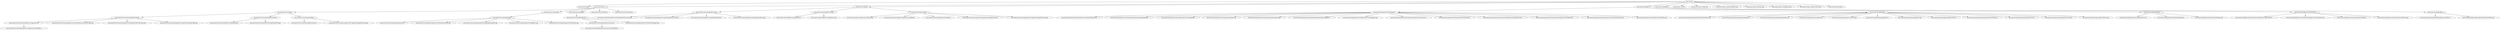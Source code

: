 strict digraph "" {
	"pica-master"	[directory=True,
		display_name="pica-master",
		file=False];
	"pica-master/cmake"	[directory=True,
		display_name="pica-master/cmake",
		file=False];
	"pica-master" -> "pica-master/cmake";
	"pica-master/tests"	[directory=True,
		display_name="pica-master/tests",
		file=False];
	"pica-master" -> "pica-master/tests";
	"pica-master/common"	[directory=True,
		display_name="pica-master/common",
		file=False];
	"pica-master" -> "pica-master/common";
	"pica-master/monoplex"	[directory=True,
		display_name="pica-master/monoplex",
		file=False];
	"pica-master" -> "pica-master/monoplex";
	"pica-master/multiplex"	[directory=True,
		display_name="pica-master/multiplex",
		file=False];
	"pica-master" -> "pica-master/multiplex";
	"pica-master/.vscode"	[directory=True,
		display_name="pica-master/.vscode",
		file=False];
	"pica-master" -> "pica-master/.vscode";
	"pica-master/main_matlab.cpp"	[directory=False,
		display_name="main_matlab.cpp",
		file=True,
		"metric_fan-in-dependency-graph"=0,
		"metric_fan-out-dependency-graph"=9,
		"metric_file_result_dependency_graph_louvain-modularity-in-file"=3,
		"metric_number-of-methods-in-file"=0,
		"metric_sloc-in-file"=324,
		metric_tag_argv=0.30884074926669564,
		metric_tag_filesystem=0.20748326553754046,
		metric_tag_focal=0.20708054186799643,
		metric_tag_runnerfunction=0.27865607427710587,
		metric_tag_std=0.4724338770888255,
		metric_tag_wstring=0.2042738422819414,
		result_name="pica-master/main_matlab.cpp"];
	"pica-master" -> "pica-master/main_matlab.cpp";
	"pica-master/main_analyzeMultiplex.cpp"	[directory=False,
		display_name="main_analyzeMultiplex.cpp",
		file=True,
		"metric_fan-in-dependency-graph"=0,
		"metric_fan-out-dependency-graph"=5,
		"metric_file_result_dependency_graph_louvain-modularity-in-file"=3,
		"metric_number-of-methods-in-file"=0,
		"metric_sloc-in-file"=40,
		metric_tag_argc=0.2102047778547569,
		metric_tag_argv=0.7006825928491898,
		metric_tag_filesystem=0.23898486009076336,
		metric_tag_paramstr=0.2352881592232295,
		metric_tag_path=0.22117468966983897,
		metric_tag_std=0.3114387262391469,
		result_name="pica-master/main_analyzeMultiplex.cpp"];
	"pica-master" -> "pica-master/main_analyzeMultiplex.cpp";
	"pica-master/main_massTest.cpp"	[directory=False,
		display_name="main_massTest.cpp",
		file=True,
		"metric_fan-in-dependency-graph"=0,
		"metric_fan-out-dependency-graph"=7,
		"metric_file_result_dependency_graph_louvain-modularity-in-file"=1,
		"metric_number-of-methods-in-file"=0,
		"metric_sloc-in-file"=219,
		metric_tag_croppingresults=0.25582671870196433,
		metric_tag_csvfile=0.2842519096688493,
		metric_tag_endl=0.23593885599181294,
		metric_tag_imagesource=0.22740152773507943,
		metric_tag_savesteps=0.25582671870196433,
		metric_tag_std=0.3750800732539794,
		result_name="pica-master/main_massTest.cpp"];
	"pica-master" -> "pica-master/main_massTest.cpp";
	"pica-master/main_compileData.cpp"	[directory=False,
		display_name="main_compileData.cpp",
		file=True,
		"metric_fan-in-dependency-graph"=0,
		"metric_fan-out-dependency-graph"=10,
		"metric_file_result_dependency_graph_louvain-modularity-in-file"=3,
		"metric_number-of-methods-in-file"=0,
		"metric_sloc-in-file"=451,
		metric_tag_algodata=0.20429243695820135,
		metric_tag_datarsquares=0.20429243695820135,
		metric_tag_double=0.34625011795267857,
		metric_tag_filenames=0.2298289915779765,
		metric_tag_numline=0.28945977641520626,
		metric_tag_std=0.3400268379533133,
		metric_tag_workbook=0.2486449642227942,
		result_name="pica-master/main_compileData.cpp"];
	"pica-master" -> "pica-master/main_compileData.cpp";
	"pica-master/main_analyzeUseTest.cpp"	[directory=False,
		display_name="main_analyzeUseTest.cpp",
		file=True,
		"metric_fan-in-dependency-graph"=0,
		"metric_fan-out-dependency-graph"=2,
		"metric_file_result_dependency_graph_louvain-modularity-in-file"=12,
		"metric_number-of-methods-in-file"=0,
		"metric_sloc-in-file"=36,
		metric_tag_argc=0.23095312052605177,
		metric_tag_argv=0.6928593615781553,
		metric_tag_paramstr=0.2585123666074922,
		metric_tag_std=0.31773801832378495,
		result_name="pica-master/main_analyzeUseTest.cpp"];
	"pica-master" -> "pica-master/main_analyzeUseTest.cpp";
	"pica-master/GitVersion.h"	[directory=False,
		display_name="GitVersion.h",
		file=True,
		"metric_fan-in-dependency-graph"=0,
		"metric_fan-out-dependency-graph"=1,
		"metric_file_result_dependency_graph_louvain-modularity-in-file"=3,
		"metric_number-of-methods-in-file"=0,
		"metric_sloc-in-file"=10,
		metric_tag_branch=0.41103130520219217,
		metric_tag_class=0.2155236815362922,
		metric_tag_gitversion=0.41103130520219217,
		metric_tag_public=0.2155236815362922,
		metric_tag_revision=0.41103130520219217,
		metric_tag_std=0.32515872223750963,
		metric_tag_tag=0.41103130520219217,
		result_name="pica-master/GitVersion.h"];
	"pica-master" -> "pica-master/GitVersion.h";
	"pica-master/tests/common"	[directory=True,
		display_name="pica-master/tests/common",
		file=False];
	"pica-master/tests" -> "pica-master/tests/common";
	"pica-master/tests/monoplex"	[directory=True,
		display_name="pica-master/tests/monoplex",
		file=False];
	"pica-master/tests" -> "pica-master/tests/monoplex";
	"pica-master/tests/multiplex"	[directory=True,
		display_name="pica-master/tests/multiplex",
		file=False];
	"pica-master/tests" -> "pica-master/tests/multiplex";
	"pica-master/tests/TestTools.h"	[directory=False,
		display_name="TestTools.h",
		file=True,
		"metric_fan-in-dependency-graph"=0,
		"metric_fan-out-dependency-graph"=1,
		"metric_file_result_dependency_graph_louvain-modularity-in-file"=3,
		"metric_number-of-methods-in-file"=0,
		"metric_sloc-in-file"=5,
		metric_tag_copyright=0.28230345562475173,
		metric_tag_getresourcepath=0.40802464238565894,
		metric_tag_mario=0.28803568923401146,
		metric_tag_relativepath=0.597919037229105,
		metric_tag_rights=0.28230345562475173,
		metric_tag_std=0.31533460296292265,
		metric_tag_valdivia=0.28803568923401146,
		result_name="pica-master/tests/TestTools.h"];
	"pica-master/tests" -> "pica-master/tests/TestTools.h";
	"pica-master/tests/TestTools.cpp"	[directory=False,
		display_name="TestTools.cpp",
		file=True,
		"metric_fan-in-dependency-graph"=0,
		"metric_fan-out-dependency-graph"=3,
		"metric_file_result_dependency_graph_louvain-modularity-in-file"=14,
		"metric_number-of-methods-in-file"=0,
		"metric_sloc-in-file"=11,
		metric_tag_cpp=0.20492330025464994,
		metric_tag_currentbasepath=0.4098466005092999,
		metric_tag_fs=0.6147699007639498,
		metric_tag_namespace=0.20492330025464994,
		metric_tag_provide=0.20492330025464994,
		metric_tag_tells=0.20492330025464994,
		result_name="pica-master/tests/TestTools.cpp"];
	"pica-master/tests" -> "pica-master/tests/TestTools.cpp";
	"pica-master/common/imageProcessing"	[directory=True,
		display_name="pica-master/common/imageProcessing",
		file=False];
	"pica-master/common" -> "pica-master/common/imageProcessing";
	"pica-master/common/fileProcessing"	[directory=True,
		display_name="pica-master/common/fileProcessing",
		file=False];
	"pica-master/common" -> "pica-master/common/fileProcessing";
	"pica-master/common/cropper"	[directory=True,
		display_name="pica-master/common/cropper",
		file=False];
	"pica-master/common" -> "pica-master/common/cropper";
	"pica-master/monoplex/useTestAnalyzer"	[directory=True,
		display_name="pica-master/monoplex/useTestAnalyzer",
		file=False];
	"pica-master/monoplex" -> "pica-master/monoplex/useTestAnalyzer";
	"pica-master/monoplex/algos"	[directory=True,
		display_name="pica-master/monoplex/algos",
		file=False];
	"pica-master/monoplex" -> "pica-master/monoplex/algos";
	"pica-master/multiplex/pattern"	[directory=True,
		display_name="pica-master/multiplex/pattern",
		file=False];
	"pica-master/multiplex" -> "pica-master/multiplex/pattern";
	"pica-master/multiplex/useTestAnalyzer"	[directory=True,
		display_name="pica-master/multiplex/useTestAnalyzer",
		file=False];
	"pica-master/multiplex" -> "pica-master/multiplex/useTestAnalyzer";
	"pica-master/multiplex/algos"	[directory=True,
		display_name="pica-master/multiplex/algos",
		file=False];
	"pica-master/multiplex" -> "pica-master/multiplex/algos";
	"pica-master/tests/common/imageProcessing"	[directory=True,
		display_name="pica-master/tests/common/imageProcessing",
		file=False];
	"pica-master/tests/common" -> "pica-master/tests/common/imageProcessing";
	"pica-master/tests/common/fileProcessing"	[directory=True,
		display_name="pica-master/tests/common/fileProcessing",
		file=False];
	"pica-master/tests/common" -> "pica-master/tests/common/fileProcessing";
	"pica-master/tests/common/cropper"	[directory=True,
		display_name="pica-master/tests/common/cropper",
		file=False];
	"pica-master/tests/common" -> "pica-master/tests/common/cropper";
	"pica-master/tests/monoplex/algos"	[directory=True,
		display_name="pica-master/tests/monoplex/algos",
		file=False];
	"pica-master/tests/monoplex" -> "pica-master/tests/monoplex/algos";
	"pica-master/tests/multiplex/pattern"	[directory=True,
		display_name="pica-master/tests/multiplex/pattern",
		file=False];
	"pica-master/tests/multiplex" -> "pica-master/tests/multiplex/pattern";
	"pica-master/tests/common/imageProcessing/resources"	[directory=True,
		display_name="pica-master/tests/common/imageProcessing/resources",
		file=False];
	"pica-master/tests/common/imageProcessing" -> "pica-master/tests/common/imageProcessing/resources";
	"pica-master/tests/common/imageProcessing/TestRemoveLinesOnProfile.cpp"	[directory=False,
		display_name="TestRemoveLinesOnProfile.cpp",
		file=True,
		"metric_fan-in-dependency-graph"=0,
		"metric_fan-out-dependency-graph"=4,
		"metric_file_result_dependency_graph_louvain-modularity-in-file"=2,
		"metric_number-of-methods-in-file"=0,
		"metric_sloc-in-file"=42,
		metric_tag_linesareas=0.23660564048387708,
		metric_tag_masklength=0.30957633781062327,
		metric_tag_profilewithoutlines=0.48999271818592954,
		metric_tag_require=0.38208350945161285,
		metric_tag_shift=0.5345375107482868,
		result_name="pica-master/tests/common/imageProcessing/TestRemoveLinesOnProfile.cpp"];
	"pica-master/tests/common/imageProcessing" -> "pica-master/tests/common/imageProcessing/TestRemoveLinesOnProfile.cpp";
	"pica-master/tests/common/imageProcessing/TestFindControlLine.cpp"	[directory=False,
		display_name="TestFindControlLine.cpp",
		file=True,
		"metric_fan-in-dependency-graph"=0,
		"metric_fan-out-dependency-graph"=4,
		"metric_file_result_dependency_graph_louvain-modularity-in-file"=2,
		"metric_number-of-methods-in-file"=0,
		"metric_sloc-in-file"=75,
		metric_tag_cl=0.32337138751542926,
		metric_tag_findcontrolline=0.25639777678515047,
		metric_tag_found=0.35542087516872856,
		metric_tag_have=0.2829938082996374,
		metric_tag_profile=0.3356761760387263,
		metric_tag_result=0.3180090088787933,
		metric_tag_right=0.23694725011248569,
		result_name="pica-master/tests/common/imageProcessing/TestFindControlLine.cpp"];
	"pica-master/tests/common/imageProcessing" -> "pica-master/tests/common/imageProcessing/TestFindControlLine.cpp";
	"pica-master/tests/common/imageProcessing/TestComputeProfile.cpp"	[directory=False,
		display_name="TestComputeProfile.cpp",
		file=True,
		"metric_fan-in-dependency-graph"=0,
		"metric_fan-out-dependency-graph"=4,
		"metric_file_result_dependency_graph_louvain-modularity-in-file"=2,
		"metric_number-of-methods-in-file"=0,
		"metric_sloc-in-file"=17,
		metric_tag_above=0.23865069847906842,
		metric_tag_analyzed=0.23865069847906842,
		metric_tag_auto=0.2795444765100786,
		metric_tag_img=0.47730139695813684,
		metric_tag_picture=0.23865069847906842,
		metric_tag_profile=0.21353014804077466,
		metric_tag_result=0.21353014804077466,
		result_name="pica-master/tests/common/imageProcessing/TestComputeProfile.cpp"];
	"pica-master/tests/common/imageProcessing" -> "pica-master/tests/common/imageProcessing/TestComputeProfile.cpp";
	"pica-master/tests/common/fileProcessing/resources"	[directory=True,
		display_name="pica-master/tests/common/fileProcessing/resources",
		file=False];
	"pica-master/tests/common/fileProcessing" -> "pica-master/tests/common/fileProcessing/resources";
	"pica-master/tests/common/fileProcessing/TestParser.cpp"	[directory=False,
		display_name="TestParser.cpp",
		file=True,
		"metric_fan-in-dependency-graph"=0,
		"metric_fan-out-dependency-graph"=4,
		"metric_file_result_dependency_graph_louvain-modularity-in-file"=2,
		"metric_number-of-methods-in-file"=0,
		"metric_sloc-in-file"=86,
		metric_tag_comparevectors=0.3027237431514833,
		metric_tag_expectedresult=0.2648832752575479,
		metric_tag_filepathstr=0.2270428073636125,
		metric_tag_parser=0.28791481668027713,
		metric_tag_require=0.2349411918445896,
		metric_tag_std=0.2995907148590227,
		metric_tag_stringtoparse=0.37840467893935414,
		result_name="pica-master/tests/common/fileProcessing/TestParser.cpp"];
	"pica-master/tests/common/fileProcessing" -> "pica-master/tests/common/fileProcessing/TestParser.cpp";
	"pica-master/tests/common/cropper/resources"	[directory=True,
		display_name="pica-master/tests/common/cropper/resources",
		file=False];
	"pica-master/tests/common/cropper" -> "pica-master/tests/common/cropper/resources";
	"pica-master/tests/common/cropper/TestCropperRectangleDetection.cpp"	[directory=False,
		display_name="TestCropperRectangleDetection.cpp",
		file=True,
		"metric_fan-in-dependency-graph"=0,
		"metric_fan-out-dependency-graph"=3,
		"metric_file_result_dependency_graph_louvain-modularity-in-file"=2,
		"metric_number-of-methods-in-file"=0,
		"metric_sloc-in-file"=153,
		metric_tag_cropparams=0.7519523606132651,
		metric_tag_cropperrectangledetectionunittest=0.33723510122107253,
		metric_tag_isvalid=0.2852495198778048,
		metric_tag_serum=0.2196931914935629,
		result_name="pica-master/tests/common/cropper/TestCropperRectangleDetection.cpp"];
	"pica-master/tests/common/cropper" -> "pica-master/tests/common/cropper/TestCropperRectangleDetection.cpp";
	"pica-master/tests/common/imageProcessing/resources/Profiles.h"	[directory=False,
		display_name="Profiles.h",
		file=True,
		"metric_fan-in-dependency-graph"=0,
		"metric_fan-out-dependency-graph"=1,
		"metric_file_result_dependency_graph_louvain-modularity-in-file"=9,
		"metric_number-of-methods-in-file"=0,
		"metric_sloc-in-file"=548,
		metric_tag_timageprofile=0.9805673086257151,
		result_name="pica-master/tests/common/imageProcessing/resources/Profiles.h"];
	"pica-master/tests/common/imageProcessing/resources" -> "pica-master/tests/common/imageProcessing/resources/Profiles.h";
	"pica-master/tests/monoplex/algos/resources"	[directory=True,
		display_name="pica-master/tests/monoplex/algos/resources",
		file=False];
	"pica-master/tests/monoplex/algos" -> "pica-master/tests/monoplex/algos/resources";
	"pica-master/tests/monoplex/algos/TestTestMinusProxNoise.cpp"	[directory=False,
		display_name="TestTestMinusProxNoise.cpp",
		file=True,
		"metric_fan-in-dependency-graph"=0,
		"metric_fan-out-dependency-graph"=4,
		"metric_file_result_dependency_graph_louvain-modularity-in-file"=2,
		"metric_number-of-methods-in-file"=0,
		"metric_sloc-in-file"=120,
		metric_tag_cv=0.20575743414510966,
		metric_tag_processorconfig=0.5186092174582563,
		metric_tag_profiledataraw=0.20211612094443077,
		metric_tag_proxnoisedefaultsizes=0.22738063606248463,
		metric_tag_require=0.31520973247562156,
		metric_tag_resultconvol=0.30317418141664615,
		metric_tag_resultraw=0.30317418141664615,
		result_name="pica-master/tests/monoplex/algos/TestTestMinusProxNoise.cpp"];
	"pica-master/tests/monoplex/algos" -> "pica-master/tests/monoplex/algos/TestTestMinusProxNoise.cpp";
	"pica-master/tests/monoplex/algos/TestAlgoExponantialFit.cpp"	[directory=False,
		display_name="TestAlgoExponantialFit.cpp",
		file=True,
		"metric_fan-in-dependency-graph"=0,
		"metric_fan-out-dependency-graph"=4,
		"metric_file_result_dependency_graph_louvain-modularity-in-file"=2,
		"metric_number-of-methods-in-file"=0,
		"metric_sloc-in-file"=133,
		metric_tag_processorconfig=0.5104747399206938,
		metric_tag_proxnoisedefaultsizes=0.20215469848529122,
		metric_tag_require=0.3678148786560715,
		metric_tag_resultconvol=0.2695395979803883,
		metric_tag_resultraw=0.2695395979803883,
		result_name="pica-master/tests/monoplex/algos/TestAlgoExponantialFit.cpp"];
	"pica-master/tests/monoplex/algos" -> "pica-master/tests/monoplex/algos/TestAlgoExponantialFit.cpp";
	"pica-master/tests/monoplex/algos/TestAlgoPoly2.cpp"	[directory=False,
		display_name="TestAlgoPoly2.cpp",
		file=True,
		"metric_fan-in-dependency-graph"=0,
		"metric_fan-out-dependency-graph"=4,
		"metric_file_result_dependency_graph_louvain-modularity-in-file"=2,
		"metric_number-of-methods-in-file"=0,
		"metric_sloc-in-file"=131,
		metric_tag_processorconfig=0.5201743037675521,
		metric_tag_proxnoisedefaultsizes=0.20599585310384316,
		metric_tag_require=0.37480375316904596,
		metric_tag_resultconvol=0.2746611374717909,
		metric_tag_resultraw=0.2746611374717909,
		result_name="pica-master/tests/monoplex/algos/TestAlgoPoly2.cpp"];
	"pica-master/tests/monoplex/algos" -> "pica-master/tests/monoplex/algos/TestAlgoPoly2.cpp";
	"pica-master/tests/monoplex/algos/TestProxNoise.cpp"	[directory=False,
		display_name="TestProxNoise.cpp",
		file=True,
		"metric_fan-in-dependency-graph"=0,
		"metric_fan-out-dependency-graph"=5,
		"metric_file_result_dependency_graph_louvain-modularity-in-file"=2,
		"metric_number-of-methods-in-file"=0,
		"metric_sloc-in-file"=118,
		metric_tag_processorconfig=0.47702371826886514,
		metric_tag_proxnoisedefaultsizes=0.20914776063654641,
		metric_tag_require=0.398659445576124,
		metric_tag_resultconvol=0.27886368084872853,
		metric_tag_resultraw=0.27886368084872853,
		result_name="pica-master/tests/monoplex/algos/TestProxNoise.cpp"];
	"pica-master/tests/monoplex/algos" -> "pica-master/tests/monoplex/algos/TestProxNoise.cpp";
	"pica-master/tests/multiplex/pattern/resources"	[directory=True,
		display_name="pica-master/tests/multiplex/pattern/resources",
		file=False];
	"pica-master/tests/multiplex/pattern" -> "pica-master/tests/multiplex/pattern/resources";
	"pica-master/tests/multiplex/pattern/TestPatternManager.cpp"	[directory=False,
		display_name="TestPatternManager.cpp",
		file=True,
		"metric_fan-in-dependency-graph"=0,
		"metric_fan-out-dependency-graph"=4,
		"metric_file_result_dependency_graph_louvain-modularity-in-file"=2,
		"metric_number-of-methods-in-file"=0,
		"metric_sloc-in-file"=102,
		metric_tag_checkalllandmarks=0.21197153356266268,
		metric_tag_checkingresult=0.42394306712532537,
		metric_tag_gridslocationsfilepath=0.23459154564634202,
		metric_tag_landmarks=0.3585912495916264,
		metric_tag_patternmanager=0.256290309584353,
		metric_tag_referencenumberofpixels=0.21776067675350183,
		metric_tag_require=0.23689326667277782,
		result_name="pica-master/tests/multiplex/pattern/TestPatternManager.cpp"];
	"pica-master/tests/multiplex/pattern" -> "pica-master/tests/multiplex/pattern/TestPatternManager.cpp";
	"pica-master/tests/multiplex/pattern/resources/DataToTest.h"	[directory=False,
		display_name="DataToTest.h",
		file=True,
		"metric_fan-in-dependency-graph"=0,
		"metric_fan-out-dependency-graph"=1,
		"metric_file_result_dependency_graph_louvain-modularity-in-file"=5,
		"metric_number-of-methods-in-file"=0,
		"metric_sloc-in-file"=40,
		metric_tag_cv=0.4821012441609376,
		metric_tag_point=0.7385541369599414,
		result_name="pica-master/tests/multiplex/pattern/resources/DataToTest.h"];
	"pica-master/tests/multiplex/pattern/resources" -> "pica-master/tests/multiplex/pattern/resources/DataToTest.h";
	"pica-master/common/imageProcessing/ImagePreProcessing.cpp"	[directory=False,
		display_name="ImagePreProcessing.cpp",
		file=True,
		"metric_fan-in-dependency-graph"=0,
		"metric_fan-out-dependency-graph"=2,
		"metric_file_result_dependency_graph_louvain-modularity-in-file"=8,
		"metric_number-of-methods-in-file"=0,
		"metric_sloc-in-file"=90,
		metric_tag_cv=0.5357019018362702,
		metric_tag_cx=0.41306140978603284,
		metric_tag_cy=0.41306140978603284,
		metric_tag_mat=0.28275020485623614,
		result_name="pica-master/common/imageProcessing/ImagePreProcessing.cpp"];
	"pica-master/common/imageProcessing" -> "pica-master/common/imageProcessing/ImagePreProcessing.cpp";
	"pica-master/common/imageProcessing/ImagePreProcessing.h"	[directory=False,
		display_name="ImagePreProcessing.h",
		file=True,
		"metric_fan-in-dependency-graph"=0,
		"metric_fan-out-dependency-graph"=2,
		"metric_file_result_dependency_graph_louvain-modularity-in-file"=8,
		"metric_number-of-methods-in-file"=0,
		"metric_sloc-in-file"=14,
		metric_tag_cv=0.5564970301300801,
		metric_tag_image=0.3083960412084166,
		metric_tag_mat=0.2746530095821895,
		metric_tag_widthgaussiantoconvol=0.33183972119169713,
		result_name="pica-master/common/imageProcessing/ImagePreProcessing.h"];
	"pica-master/common/imageProcessing" -> "pica-master/common/imageProcessing/ImagePreProcessing.h";
	"pica-master/common/imageProcessing/ImageAnalyzer.h"	[directory=False,
		display_name="ImageAnalyzer.h",
		file=True,
		"metric_fan-in-dependency-graph"=0,
		"metric_fan-out-dependency-graph"=3,
		"metric_file_result_dependency_graph_louvain-modularity-in-file"=3,
		"metric_number-of-methods-in-file"=0,
		"metric_sloc-in-file"=75,
		metric_tag_cv=0.3310143516755873,
		metric_tag_double=0.622928773306277,
		metric_tag_std=0.26943179632156283,
		result_name="pica-master/common/imageProcessing/ImageAnalyzer.h"];
	"pica-master/common/imageProcessing" -> "pica-master/common/imageProcessing/ImageAnalyzer.h";
	"pica-master/common/imageProcessing/ImageAnalyzer.cpp"	[directory=False,
		display_name="ImageAnalyzer.cpp",
		file=True,
		"metric_fan-in-dependency-graph"=0,
		"metric_fan-out-dependency-graph"=4,
		"metric_file_result_dependency_graph_louvain-modularity-in-file"=8,
		"metric_number-of-methods-in-file"=0,
		"metric_sloc-in-file"=431,
		metric_tag_cv=0.4114352509352106,
		metric_tag_double=0.34174725743525597,
		metric_tag_nb=0.207269358727143,
		metric_tag_std=0.20576377052980865,
		result_name="pica-master/common/imageProcessing/ImageAnalyzer.cpp"];
	"pica-master/common/imageProcessing" -> "pica-master/common/imageProcessing/ImageAnalyzer.cpp";
	"pica-master/common/fileProcessing/Parser.h"	[directory=False,
		display_name="Parser.h",
		file=True,
		"metric_fan-in-dependency-graph"=0,
		"metric_fan-out-dependency-graph"=2,
		"metric_file_result_dependency_graph_louvain-modularity-in-file"=3,
		"metric_number-of-methods-in-file"=0,
		"metric_sloc-in-file"=19,
		metric_tag_column=0.20453468103405778,
		metric_tag_filesystem=0.2414241881250567,
		metric_tag_informations=0.20453468103405778,
		metric_tag_spotstestinformations=0.22480620779107416,
		metric_tag_std=0.6472133357878954,
		metric_tag_vector=0.21009945553753415,
		result_name="pica-master/common/fileProcessing/Parser.h"];
	"pica-master/common/fileProcessing" -> "pica-master/common/fileProcessing/Parser.h";
	"pica-master/common/fileProcessing/Parser.cpp"	[directory=False,
		display_name="Parser.cpp",
		file=True,
		"metric_fan-in-dependency-graph"=0,
		"metric_fan-out-dependency-graph"=5,
		"metric_file_result_dependency_graph_louvain-modularity-in-file"=10,
		"metric_number-of-methods-in-file"=0,
		"metric_sloc-in-file"=123,
		metric_tag_parser=0.2721271859641195,
		metric_tag_std=0.6135194942394363,
		result_name="pica-master/common/fileProcessing/Parser.cpp"];
	"pica-master/common/fileProcessing" -> "pica-master/common/fileProcessing/Parser.cpp";
	"pica-master/common/cropper/CassetteType.cpp"	[directory=False,
		display_name="CassetteType.cpp",
		file=True,
		"metric_fan-in-dependency-graph"=0,
		"metric_fan-out-dependency-graph"=1,
		"metric_file_result_dependency_graph_louvain-modularity-in-file"=13,
		"metric_number-of-methods-in-file"=0,
		"metric_sloc-in-file"=47,
		metric_tag_beg=0.36246765622883714,
		metric_tag_cassettemodel=0.28860460819288275,
		metric_tag_cassettetype=0.23088368655430622,
		metric_tag_datafromname=0.21748059373730227,
		metric_tag_stripmatrix=0.6131848347703867,
		result_name="pica-master/common/cropper/CassetteType.cpp"];
	"pica-master/common/cropper" -> "pica-master/common/cropper/CassetteType.cpp";
	"pica-master/common/cropper/CropperStructsAndData.h"	[directory=False,
		display_name="CropperStructsAndData.h",
		file=True,
		"metric_fan-in-dependency-graph"=0,
		"metric_fan-out-dependency-graph"=1,
		"metric_file_result_dependency_graph_louvain-modularity-in-file"=13,
		"metric_number-of-methods-in-file"=0,
		"metric_sloc-in-file"=33,
		metric_tag_croproimm=0.3083646747376233,
		metric_tag_devicefocal=0.2902728870210978,
		metric_tag_devicetype=0.33168904577140224,
		metric_tag_enum=0.42027741516172107,
		metric_tag_imagedepth=0.36456290037821387,
		metric_tag_lightningcondition=0.33168904577140224,
		metric_tag_stripmatrix=0.2055764498250822,
		result_name="pica-master/common/cropper/CropperStructsAndData.h"];
	"pica-master/common/cropper" -> "pica-master/common/cropper/CropperStructsAndData.h";
	"pica-master/common/cropper/CassetteType.h"	[directory=False,
		display_name="CassetteType.h",
		file=True,
		"metric_fan-in-dependency-graph"=0,
		"metric_fan-out-dependency-graph"=3,
		"metric_file_result_dependency_graph_louvain-modularity-in-file"=7,
		"metric_number-of-methods-in-file"=0,
		"metric_sloc-in-file"=25,
		metric_tag_cassettedata=0.22786277569994656,
		metric_tag_cassettedatatocrop=0.2420647392686696,
		metric_tag_cassettemodel=0.3417941635499198,
		metric_tag_colorchannellab=0.22786277569994656,
		metric_tag_name=0.24349902551207583,
		metric_tag_stripmatrix=0.4841294785373392,
		result_name="pica-master/common/cropper/CassetteType.h"];
	"pica-master/common/cropper" -> "pica-master/common/cropper/CassetteType.h";
	"pica-master/common/cropper/StripCropperRectangleDetection.h"	[directory=False,
		display_name="StripCropperRectangleDetection.h",
		file=True,
		"metric_fan-in-dependency-graph"=0,
		"metric_fan-out-dependency-graph"=3,
		"metric_file_result_dependency_graph_louvain-modularity-in-file"=11,
		"metric_number-of-methods-in-file"=0,
		"metric_sloc-in-file"=77,
		metric_tag_cv=0.6548325797168472,
		metric_tag_intermediatesteps=0.2572975726107917,
		metric_tag_mat=0.30163974609714816,
		metric_tag_std=0.21707890904194885,
		result_name="pica-master/common/cropper/StripCropperRectangleDetection.h"];
	"pica-master/common/cropper" -> "pica-master/common/cropper/StripCropperRectangleDetection.h";
	"pica-master/common/cropper/StripCropperRectangleDetection.cpp"	[directory=False,
		display_name="StripCropperRectangleDetection.cpp",
		file=True,
		"metric_fan-in-dependency-graph"=0,
		"metric_fan-out-dependency-graph"=3,
		"metric_file_result_dependency_graph_louvain-modularity-in-file"=1,
		"metric_number-of-methods-in-file"=3,
		"metric_sloc-in-file"=417,
		metric_tag_cv=0.5067861264849911,
		metric_tag_framecenter=0.22489264835079428,
		metric_tag_middle=0.2471818626564126,
		result_name="pica-master/common/cropper/StripCropperRectangleDetection.cpp"];
	"pica-master/common/cropper" -> "pica-master/common/cropper/StripCropperRectangleDetection.cpp";
	"pica-master/monoplex/useTestAnalyzer/ConcentrationPredictor.h"	[directory=False,
		display_name="ConcentrationPredictor.h",
		file=True,
		"metric_fan-in-dependency-graph"=0,
		"metric_fan-out-dependency-graph"=2,
		"metric_file_result_dependency_graph_louvain-modularity-in-file"=4,
		"metric_number-of-methods-in-file"=0,
		"metric_sloc-in-file"=23,
		metric_tag_allimagesresults=0.3045556870461564,
		metric_tag_coefficients=0.2374845613233933,
		metric_tag_meansforlinearregression=0.21569178423624863,
		metric_tag_results=0.3911828485678986,
		metric_tag_std=0.48942860847411845,
		metric_tag_vector=0.3404552535758944,
		result_name="pica-master/monoplex/useTestAnalyzer/ConcentrationPredictor.h"];
	"pica-master/monoplex/useTestAnalyzer" -> "pica-master/monoplex/useTestAnalyzer/ConcentrationPredictor.h";
	"pica-master/monoplex/useTestAnalyzer/RegulatoryDataManager.cpp"	[directory=False,
		display_name="RegulatoryDataManager.cpp",
		file=True,
		"metric_fan-in-dependency-graph"=0,
		"metric_fan-out-dependency-graph"=2,
		"metric_file_result_dependency_graph_louvain-modularity-in-file"=1,
		"metric_number-of-methods-in-file"=0,
		"metric_sloc-in-file"=82,
		metric_tag_determineonealgoregulatorydata=0.3545914955331711,
		metric_tag_firstalgonumline=0.38973522251957016,
		metric_tag_lob=0.21651956806642786,
		metric_tag_regulatorydatabyalgo=0.2563995967681152,
		metric_tag_spacebetweentldata=0.38973522251957016,
		metric_tag_workbook=0.2378496887193119,
		metric_tag_writeonealgoregulatorydata=0.2930281105921317,
		result_name="pica-master/monoplex/useTestAnalyzer/RegulatoryDataManager.cpp"];
	"pica-master/monoplex/useTestAnalyzer" -> "pica-master/monoplex/useTestAnalyzer/RegulatoryDataManager.cpp";
	"pica-master/monoplex/useTestAnalyzer/ROCCurveManager.h"	[directory=False,
		display_name="ROCCurveManager.h",
		file=True,
		"metric_fan-in-dependency-graph"=0,
		"metric_fan-out-dependency-graph"=3,
		"metric_file_result_dependency_graph_louvain-modularity-in-file"=7,
		"metric_number-of-methods-in-file"=0,
		"metric_sloc-in-file"=35,
		metric_tag_double=0.40476581759396074,
		metric_tag_map=0.2760641164745659,
		metric_tag_roccurveparams=0.4614245480092196,
		metric_tag_std=0.4883179527331479,
		metric_tag_vector=0.3623281724468942,
		result_name="pica-master/monoplex/useTestAnalyzer/ROCCurveManager.h"];
	"pica-master/monoplex/useTestAnalyzer" -> "pica-master/monoplex/useTestAnalyzer/ROCCurveManager.h";
	"pica-master/monoplex/useTestAnalyzer/ExcelWriter.h"	[directory=False,
		display_name="ExcelWriter.h",
		file=True,
		"metric_fan-in-dependency-graph"=0,
		"metric_fan-out-dependency-graph"=4,
		"metric_file_result_dependency_graph_louvain-modularity-in-file"=4,
		"metric_number-of-methods-in-file"=0,
		"metric_sloc-in-file"=63,
		metric_tag_openxlsx=0.5616390937991963,
		metric_tag_std=0.35507401810352174,
		metric_tag_workbook=0.5320791414939754,
		result_name="pica-master/monoplex/useTestAnalyzer/ExcelWriter.h"];
	"pica-master/monoplex/useTestAnalyzer" -> "pica-master/monoplex/useTestAnalyzer/ExcelWriter.h";
	"pica-master/monoplex/useTestAnalyzer/ProxNoiseGrids.cpp"	[directory=False,
		display_name="ProxNoiseGrids.cpp",
		file=True,
		"metric_fan-in-dependency-graph"=0,
		"metric_fan-out-dependency-graph"=2,
		"metric_file_result_dependency_graph_louvain-modularity-in-file"=5,
		"metric_number-of-methods-in-file"=0,
		"metric_sloc-in-file"=256,
		metric_tag_double=0.3258613558252096,
		metric_tag_proxnoiseparams=0.350076139278463,
		metric_tag_std=0.3769977143845583,
		result_name="pica-master/monoplex/useTestAnalyzer/ProxNoiseGrids.cpp"];
	"pica-master/monoplex/useTestAnalyzer" -> "pica-master/monoplex/useTestAnalyzer/ProxNoiseGrids.cpp";
	"pica-master/monoplex/useTestAnalyzer/RegulatoryDataManager.h"	[directory=False,
		display_name="RegulatoryDataManager.h",
		file=True,
		"metric_fan-in-dependency-graph"=0,
		"metric_fan-out-dependency-graph"=1,
		"metric_file_result_dependency_graph_louvain-modularity-in-file"=4,
		"metric_number-of-methods-in-file"=0,
		"metric_sloc-in-file"=14,
		metric_tag_double=0.27616049180162383,
		metric_tag_openxlsx=0.20339799600024888,
		metric_tag_regulatorydatabyalgo=0.34455302351775585,
		metric_tag_resultsbyalgo=0.440784685815591,
		metric_tag_std=0.2931859008497388,
		metric_tag_vector=0.2175416878439725,
		metric_tag_workbook=0.20339799600024888,
		result_name="pica-master/monoplex/useTestAnalyzer/RegulatoryDataManager.h"];
	"pica-master/monoplex/useTestAnalyzer" -> "pica-master/monoplex/useTestAnalyzer/RegulatoryDataManager.h";
	"pica-master/monoplex/useTestAnalyzer/ROCCurveManager.cpp"	[directory=False,
		display_name="ROCCurveManager.cpp",
		file=True,
		"metric_fan-in-dependency-graph"=0,
		"metric_fan-out-dependency-graph"=3,
		"metric_file_result_dependency_graph_louvain-modularity-in-file"=9,
		"metric_number-of-methods-in-file"=0,
		"metric_sloc-in-file"=94,
		metric_tag_determineonealgoroccurvevalues=0.3426003249347887,
		metric_tag_max=0.33471609018827797,
		metric_tag_min=0.30453362216425667,
		metric_tag_numfirstalgofirstcol=0.37655560146181266,
		metric_tag_roccurvevalues=0.30453362216425667,
		metric_tag_spacebetweencols=0.33471609018827797,
		metric_tag_writeroccurvevalues=0.28311882030035923,
		result_name="pica-master/monoplex/useTestAnalyzer/ROCCurveManager.cpp"];
	"pica-master/monoplex/useTestAnalyzer" -> "pica-master/monoplex/useTestAnalyzer/ROCCurveManager.cpp";
	"pica-master/monoplex/useTestAnalyzer/AnalyzeUseTestStructs.h"	[directory=False,
		display_name="AnalyzeUseTestStructs.h",
		file=True,
		"metric_fan-in-dependency-graph"=0,
		"metric_fan-out-dependency-graph"=4,
		"metric_file_result_dependency_graph_louvain-modularity-in-file"=6,
		"metric_number-of-methods-in-file"=0,
		"metric_sloc-in-file"=168,
		metric_tag_double=0.6672796188012312,
		metric_tag_std=0.49952529036385407,
		metric_tag_tuple=0.20004725174295862,
		metric_tag_vector=0.28159311636187656,
		result_name="pica-master/monoplex/useTestAnalyzer/AnalyzeUseTestStructs.h"];
	"pica-master/monoplex/useTestAnalyzer" -> "pica-master/monoplex/useTestAnalyzer/AnalyzeUseTestStructs.h";
	"pica-master/monoplex/useTestAnalyzer/ProxNoiseGrids.h"	[directory=False,
		display_name="ProxNoiseGrids.h",
		file=True,
		"metric_fan-in-dependency-graph"=0,
		"metric_fan-out-dependency-graph"=4,
		"metric_file_result_dependency_graph_louvain-modularity-in-file"=1,
		"metric_number-of-methods-in-file"=0,
		"metric_sloc-in-file"=41,
		metric_tag_double=0.32478925407041037,
		metric_tag_map=0.3127304015182169,
		metric_tag_proxnoiseparams=0.40658974155590305,
		metric_tag_std=0.5577851634798312,
		metric_tag_vector=0.33862279873821516,
		result_name="pica-master/monoplex/useTestAnalyzer/ProxNoiseGrids.h"];
	"pica-master/monoplex/useTestAnalyzer" -> "pica-master/monoplex/useTestAnalyzer/ProxNoiseGrids.h";
	"pica-master/monoplex/useTestAnalyzer/MonoplexUseTestAnalyzer.cpp"	[directory=False,
		display_name="MonoplexUseTestAnalyzer.cpp",
		file=True,
		"metric_fan-in-dependency-graph"=0,
		"metric_fan-out-dependency-graph"=5,
		"metric_file_result_dependency_graph_louvain-modularity-in-file"=5,
		"metric_number-of-methods-in-file"=0,
		"metric_sloc-in-file"=388,
		metric_tag_controlline=0.32046415966371,
		metric_tag_indexofprofile=0.2712893553511004,
		metric_tag_numtl=0.25065734312565185,
		metric_tag_std=0.36898140627633985,
		metric_tag_testlinedistance=0.3138704933983184,
		result_name="pica-master/monoplex/useTestAnalyzer/MonoplexUseTestAnalyzer.cpp"];
	"pica-master/monoplex/useTestAnalyzer" -> "pica-master/monoplex/useTestAnalyzer/MonoplexUseTestAnalyzer.cpp";
	"pica-master/monoplex/useTestAnalyzer/MonoplexUseTestAnalyzer.h"	[directory=False,
		display_name="MonoplexUseTestAnalyzer.h",
		file=True,
		"metric_fan-in-dependency-graph"=0,
		"metric_fan-out-dependency-graph"=8,
		"metric_file_result_dependency_graph_louvain-modularity-in-file"=1,
		"metric_number-of-methods-in-file"=0,
		"metric_sloc-in-file"=62,
		metric_tag_allprofiles=0.21924459284441333,
		metric_tag_filesystem=0.24926235683749365,
		metric_tag_processorconfig=0.33871112390203173,
		metric_tag_std=0.5104504227451854,
		metric_tag_vector=0.2324149539341366,
		result_name="pica-master/monoplex/useTestAnalyzer/MonoplexUseTestAnalyzer.h"];
	"pica-master/monoplex/useTestAnalyzer" -> "pica-master/monoplex/useTestAnalyzer/MonoplexUseTestAnalyzer.h";
	"pica-master/monoplex/useTestAnalyzer/ConcentrationPredictor.cpp"	[directory=False,
		display_name="ConcentrationPredictor.cpp",
		file=True,
		"metric_fan-in-dependency-graph"=0,
		"metric_fan-out-dependency-graph"=7,
		"metric_file_result_dependency_graph_louvain-modularity-in-file"=1,
		"metric_number-of-methods-in-file"=0,
		"metric_sloc-in-file"=171,
		metric_tag_calibrationcurvesdata=0.27834665870824477,
		metric_tag_concentrationpredictor=0.20701865912334563,
		metric_tag_initialevalues=0.21415360727782012,
		metric_tag_numtl=0.2646789495421125,
		metric_tag_std=0.4257094191181394,
		metric_tag_sum=0.25393550775091667,
		result_name="pica-master/monoplex/useTestAnalyzer/ConcentrationPredictor.cpp"];
	"pica-master/monoplex/useTestAnalyzer" -> "pica-master/monoplex/useTestAnalyzer/ConcentrationPredictor.cpp";
	"pica-master/monoplex/useTestAnalyzer/ExcelWriter.cpp"	[directory=False,
		display_name="ExcelWriter.cpp",
		file=True,
		"metric_fan-in-dependency-graph"=0,
		"metric_fan-out-dependency-graph"=4,
		"metric_file_result_dependency_graph_louvain-modularity-in-file"=4,
		"metric_number-of-methods-in-file"=0,
		"metric_sloc-in-file"=530,
		metric_tag_currentworksheet=0.2653891593334665,
		metric_tag_insertresult=0.3837975489931872,
		metric_tag_linenumber=0.22410640121492728,
		metric_tag_openxlsx=0.42076355289622847,
		metric_tag_std=0.28148061630959487,
		metric_tag_stod=0.24588699435709963,
		metric_tag_xlcellreference=0.530778318666933,
		result_name="pica-master/monoplex/useTestAnalyzer/ExcelWriter.cpp"];
	"pica-master/monoplex/useTestAnalyzer" -> "pica-master/monoplex/useTestAnalyzer/ExcelWriter.cpp";
	"pica-master/monoplex/algos/AlgoTestMinusProxNoise.cpp"	[directory=False,
		display_name="AlgoTestMinusProxNoise.cpp",
		file=True,
		"metric_fan-in-dependency-graph"=0,
		"metric_fan-out-dependency-graph"=7,
		"metric_file_result_dependency_graph_louvain-modularity-in-file"=0,
		"metric_number-of-methods-in-file"=0,
		"metric_sloc-in-file"=75,
		metric_tag_algotestminusproxnoise=0.26105000141686663,
		metric_tag_double=0.2780402506330203,
		metric_tag_leftlimittestline=0.2743656823248437,
		metric_tag_noiseaftertestline=0.219492545859875,
		metric_tag_rightlimitnoiseafter=0.219492545859875,
		metric_tag_rightlimittestline=0.2743656823248437,
		metric_tag_testlinelength=0.31903169225588235,
		result_name="pica-master/monoplex/algos/AlgoTestMinusProxNoise.cpp"];
	"pica-master/monoplex/algos" -> "pica-master/monoplex/algos/AlgoTestMinusProxNoise.cpp";
	"pica-master/monoplex/algos/AlgoExponantialFit.h"	[directory=False,
		display_name="AlgoExponantialFit.h",
		file=True,
		"metric_fan-in-dependency-graph"=0,
		"metric_fan-out-dependency-graph"=1,
		"metric_file_result_dependency_graph_louvain-modularity-in-file"=0,
		"metric_number-of-methods-in-file"=0,
		"metric_sloc-in-file"=13,
		metric_tag_algoexponantialfit=0.22860818059369925,
		metric_tag_double=0.24611381045142539,
		metric_tag_profile=0.2706783979958951,
		metric_tag_public=0.2886462082250166,
		metric_tag_std=0.29031869901295615,
		metric_tag_testareas=0.40265750447343207,
		metric_tag_tuple=0.22381070298321976,
		result_name="pica-master/monoplex/algos/AlgoExponantialFit.h"];
	"pica-master/monoplex/algos" -> "pica-master/monoplex/algos/AlgoExponantialFit.h";
	"pica-master/monoplex/algos/AlgoExponantialFit.cpp"	[directory=False,
		display_name="AlgoExponantialFit.cpp",
		file=True,
		"metric_fan-in-dependency-graph"=0,
		"metric_fan-out-dependency-graph"=2,
		"metric_file_result_dependency_graph_louvain-modularity-in-file"=0,
		"metric_number-of-methods-in-file"=0,
		"metric_sloc-in-file"=26,
		metric_tag_algoexponantialfit=0.29089421378167524,
		metric_tag_curvefitter=0.35502095698321273,
		metric_tag_exponantialfit=0.23348975026669708,
		metric_tag_profile=0.28702231757489083,
		metric_tag_profilefitted=0.21707075290385328,
		metric_tag_testareas=0.34157639761009406,
		metric_tag_timageprofile=0.23954992634481045,
		result_name="pica-master/monoplex/algos/AlgoExponantialFit.cpp"];
	"pica-master/monoplex/algos" -> "pica-master/monoplex/algos/AlgoExponantialFit.cpp";
	"pica-master/monoplex/algos/CurveFitter.h"	[directory=False,
		display_name="CurveFitter.h",
		file=True,
		"metric_fan-in-dependency-graph"=0,
		"metric_fan-out-dependency-graph"=3,
		"metric_file_result_dependency_graph_louvain-modularity-in-file"=6,
		"metric_number-of-methods-in-file"=0,
		"metric_sloc-in-file"=19,
		metric_tag_beta=0.2014465973019906,
		metric_tag_double=0.6174845098155259,
		metric_tag_initialvalues=0.23018901392652874,
		metric_tag_linearregressioncoefficients=0.25256076783873976,
		metric_tag_residualtype=0.34528352088979314,
		metric_tag_std=0.24279729124977026,
		metric_tag_vector=0.20267294210943632,
		result_name="pica-master/monoplex/algos/CurveFitter.h"];
	"pica-master/monoplex/algos" -> "pica-master/monoplex/algos/CurveFitter.h";
	"pica-master/monoplex/algos/CurveFitter.cpp"	[directory=False,
		display_name="CurveFitter.cpp",
		file=True,
		"metric_fan-in-dependency-graph"=0,
		"metric_fan-out-dependency-graph"=2,
		"metric_file_result_dependency_graph_louvain-modularity-in-file"=0,
		"metric_number-of-methods-in-file"=0,
		"metric_sloc-in-file"=180,
		metric_tag_beta=0.20626229126289838,
		metric_tag_ceres=0.5181026716835097,
		metric_tag_double=0.44257207648971125,
		metric_tag_inputdata=0.25926099263588936,
		metric_tag_residual=0.23314620225757932,
		result_name="pica-master/monoplex/algos/CurveFitter.cpp"];
	"pica-master/monoplex/algos" -> "pica-master/monoplex/algos/CurveFitter.cpp";
	"pica-master/monoplex/algos/AlgoPoly2.h"	[directory=False,
		display_name="AlgoPoly2.h",
		file=True,
		"metric_fan-in-dependency-graph"=0,
		"metric_fan-out-dependency-graph"=1,
		"metric_file_result_dependency_graph_louvain-modularity-in-file"=0,
		"metric_number-of-methods-in-file"=0,
		"metric_sloc-in-file"=13,
		metric_tag_double=0.2528085563511034,
		metric_tag_profile=0.27804134561671573,
		metric_tag_public=0.2964979131554614,
		metric_tag_std=0.2982158987525881,
		metric_tag_testareas=0.4136105252409526,
		metric_tag_transformprofileforprocessing=0.2241734695561687,
		metric_tag_tuple=0.22989876355711705,
		result_name="pica-master/monoplex/algos/AlgoPoly2.h"];
	"pica-master/monoplex/algos" -> "pica-master/monoplex/algos/AlgoPoly2.h";
	"pica-master/monoplex/algos/AlgoPoly2.cpp"	[directory=False,
		display_name="AlgoPoly2.cpp",
		file=True,
		"metric_fan-in-dependency-graph"=0,
		"metric_fan-out-dependency-graph"=2,
		"metric_file_result_dependency_graph_louvain-modularity-in-file"=0,
		"metric_number-of-methods-in-file"=0,
		"metric_sloc-in-file"=25,
		metric_tag_beta=0.22685067676391804,
		metric_tag_curvefitter=0.39414035683365906,
		metric_tag_profile=0.3186490161862206,
		metric_tag_profilefitted=0.24098955941837913,
		metric_tag_profilewithoutlines=0.22685067676391804,
		metric_tag_testareas=0.37921435507359147,
		metric_tag_timageprofile=0.26594569022437975,
		result_name="pica-master/monoplex/algos/AlgoPoly2.cpp"];
	"pica-master/monoplex/algos" -> "pica-master/monoplex/algos/AlgoPoly2.cpp";
	"pica-master/monoplex/algos/AlgoProxNoise.h"	[directory=False,
		display_name="AlgoProxNoise.h",
		file=True,
		"metric_fan-in-dependency-graph"=0,
		"metric_fan-out-dependency-graph"=2,
		"metric_file_result_dependency_graph_louvain-modularity-in-file"=6,
		"metric_number-of-methods-in-file"=0,
		"metric_sloc-in-file"=19,
		metric_tag_constexpr=0.3607011990675883,
		metric_tag_double=0.4625653004507498,
		metric_tag_public=0.2034389899534809,
		result_name="pica-master/monoplex/algos/AlgoProxNoise.h"];
	"pica-master/monoplex/algos" -> "pica-master/monoplex/algos/AlgoProxNoise.h";
	"pica-master/monoplex/algos/AlgoTestMinusProxNoise.h"	[directory=False,
		display_name="AlgoTestMinusProxNoise.h",
		file=True,
		"metric_fan-in-dependency-graph"=0,
		"metric_fan-out-dependency-graph"=2,
		"metric_file_result_dependency_graph_louvain-modularity-in-file"=6,
		"metric_number-of-methods-in-file"=0,
		"metric_sloc-in-file"=19,
		metric_tag_coefficients=0.241716903762215,
		metric_tag_double=0.5278760772736696,
		metric_tag_std=0.23350827364135462,
		result_name="pica-master/monoplex/algos/AlgoTestMinusProxNoise.h"];
	"pica-master/monoplex/algos" -> "pica-master/monoplex/algos/AlgoTestMinusProxNoise.h";
	"pica-master/monoplex/algos/IImageProcessor.h"	[directory=False,
		display_name="IImageProcessor.h",
		file=True,
		"metric_fan-in-dependency-graph"=0,
		"metric_fan-out-dependency-graph"=4,
		"metric_file_result_dependency_graph_louvain-modularity-in-file"=6,
		"metric_number-of-methods-in-file"=0,
		"metric_sloc-in-file"=58,
		metric_tag_double=0.5906025533175774,
		metric_tag_processorconfig=0.3707914651345027,
		metric_tag_std=0.21771300211473982,
		result_name="pica-master/monoplex/algos/IImageProcessor.h"];
	"pica-master/monoplex/algos" -> "pica-master/monoplex/algos/IImageProcessor.h";
	"pica-master/monoplex/algos/IImageProcessor.cpp"	[directory=False,
		display_name="IImageProcessor.cpp",
		file=True,
		"metric_fan-in-dependency-graph"=0,
		"metric_fan-out-dependency-graph"=7,
		"metric_file_result_dependency_graph_louvain-modularity-in-file"=0,
		"metric_number-of-methods-in-file"=0,
		"metric_sloc-in-file"=125,
		metric_tag_controlline=0.22137412540368623,
		metric_tag_convertmillimeterstopixels=0.2341395856464716,
		metric_tag_double=0.24172118862950834,
		metric_tag_iimageprocessor=0.22505904158289214,
		metric_tag_imageanalyzer=0.30443955984174265,
		metric_tag_testline=0.20031204972248895,
		metric_tag_values=0.30827757502647535,
		result_name="pica-master/monoplex/algos/IImageProcessor.cpp"];
	"pica-master/monoplex/algos" -> "pica-master/monoplex/algos/IImageProcessor.cpp";
	"pica-master/monoplex/algos/AlgoProxNoise.cpp"	[directory=False,
		display_name="AlgoProxNoise.cpp",
		file=True,
		"metric_fan-in-dependency-graph"=0,
		"metric_fan-out-dependency-graph"=5,
		"metric_file_result_dependency_graph_louvain-modularity-in-file"=0,
		"metric_number-of-methods-in-file"=0,
		"metric_sloc-in-file"=67,
		metric_tag_controllinedifference=0.29011386450197346,
		metric_tag_double=0.2360192155109141,
		metric_tag_leftlimittestline=0.2639533281688363,
		metric_tag_noisebeforecontrolline=0.2320910916015788,
		metric_tag_rightlimitnoiseafter=0.21116266253506905,
		metric_tag_rightlimittestline=0.2639533281688363,
		metric_tag_testlinelength=0.30692423428733956,
		result_name="pica-master/monoplex/algos/AlgoProxNoise.cpp"];
	"pica-master/monoplex/algos" -> "pica-master/monoplex/algos/AlgoProxNoise.cpp";
	"pica-master/multiplex/pattern/MultiplexStructs.h"	[directory=False,
		display_name="MultiplexStructs.h",
		file=True,
		"metric_fan-in-dependency-graph"=0,
		"metric_fan-out-dependency-graph"=0,
		"metric_file_result_dependency_graph_louvain-modularity-in-file"=15,
		"metric_number-of-methods-in-file"=0,
		"metric_sloc-in-file"=22,
		metric_tag_cas=0.2572184489791398,
		metric_tag_columnindex=0.4758735487923625,
		metric_tag_lineindex=0.2607336148046657,
		metric_tag_spottype=0.25085969469978886,
		metric_tag_std=0.24869828989279086,
		metric_tag_typedef=0.3188411329513052,
		result_name="pica-master/multiplex/pattern/MultiplexStructs.h"];
	"pica-master/multiplex/pattern" -> "pica-master/multiplex/pattern/MultiplexStructs.h";
	"pica-master/multiplex/pattern/PatternManager.h"	[directory=False,
		display_name="PatternManager.h",
		file=True,
		"metric_fan-in-dependency-graph"=0,
		"metric_fan-out-dependency-graph"=5,
		"metric_file_result_dependency_graph_louvain-modularity-in-file"=7,
		"metric_number-of-methods-in-file"=0,
		"metric_sloc-in-file"=25,
		metric_tag_double=0.39621683441457234,
		metric_tag_filesystem=0.31381794622848935,
		metric_tag_pattern=0.2760259861178763,
		metric_tag_patternmanager=0.2760259861178763,
		metric_tag_referencenumberofpixels=0.2345293727104348,
		metric_tag_spotlocation=0.22678690737368104,
		metric_tag_std=0.26290235428823094,
		result_name="pica-master/multiplex/pattern/PatternManager.h"];
	"pica-master/multiplex/pattern" -> "pica-master/multiplex/pattern/PatternManager.h";
	"pica-master/multiplex/pattern/PatternManager.cpp"	[directory=False,
		display_name="PatternManager.cpp",
		file=True,
		"metric_fan-in-dependency-graph"=0,
		"metric_fan-out-dependency-graph"=5,
		"metric_file_result_dependency_graph_louvain-modularity-in-file"=0,
		"metric_number-of-methods-in-file"=0,
		"metric_sloc-in-file"=126,
		metric_tag_colindex=0.6010678933055323,
		metric_tag_patternmanager=0.2671832757227115,
		metric_tag_std=0.3393067597335816,
		result_name="pica-master/multiplex/pattern/PatternManager.cpp"];
	"pica-master/multiplex/pattern" -> "pica-master/multiplex/pattern/PatternManager.cpp";
	"pica-master/multiplex/useTestAnalyzer/MultiplexUseTestAnalyzer.h"	[directory=False,
		display_name="MultiplexUseTestAnalyzer.h",
		file=True,
		"metric_fan-in-dependency-graph"=0,
		"metric_fan-out-dependency-graph"=5,
		"metric_file_result_dependency_graph_louvain-modularity-in-file"=3,
		"metric_number-of-methods-in-file"=0,
		"metric_sloc-in-file"=40,
		metric_tag_filesystem=0.371812865666546,
		metric_tag_gridofspots=0.3741853599263274,
		metric_tag_imageinformations=0.32703678718933876,
		metric_tag_spottype=0.21600902949757142,
		metric_tag_std=0.41531713493197114,
		result_name="pica-master/multiplex/useTestAnalyzer/MultiplexUseTestAnalyzer.h"];
	"pica-master/multiplex/useTestAnalyzer" -> "pica-master/multiplex/useTestAnalyzer/MultiplexUseTestAnalyzer.h";
	"pica-master/multiplex/useTestAnalyzer/MultiplexUseTestAnalyzer.cpp"	[directory=False,
		display_name="MultiplexUseTestAnalyzer.cpp",
		file=True,
		"metric_fan-in-dependency-graph"=0,
		"metric_fan-out-dependency-graph"=2,
		"metric_file_result_dependency_graph_louvain-modularity-in-file"=5,
		"metric_number-of-methods-in-file"=0,
		"metric_sloc-in-file"=261,
		metric_tag_cv=0.4717940163173784,
		metric_tag_scalar=0.28520806376404156,
		metric_tag_std=0.26874850664376876,
		result_name="pica-master/multiplex/useTestAnalyzer/MultiplexUseTestAnalyzer.cpp"];
	"pica-master/multiplex/useTestAnalyzer" -> "pica-master/multiplex/useTestAnalyzer/MultiplexUseTestAnalyzer.cpp";
	"pica-master/multiplex/useTestAnalyzer/ExcelWriter.h"	[directory=False,
		display_name="ExcelWriter.h",
		file=True,
		"metric_fan-in-dependency-graph"=0,
		"metric_fan-out-dependency-graph"=6,
		"metric_file_result_dependency_graph_louvain-modularity-in-file"=4,
		"metric_number-of-methods-in-file"=0,
		"metric_sloc-in-file"=60,
		metric_tag_double=0.21963187810560997,
		metric_tag_filesystem=0.2435388567508652,
		metric_tag_openxlsx=0.24264522908227237,
		metric_tag_std=0.6217927323600809,
		metric_tag_workbook=0.24264522908227237,
		result_name="pica-master/multiplex/useTestAnalyzer/ExcelWriter.h"];
	"pica-master/multiplex/useTestAnalyzer" -> "pica-master/multiplex/useTestAnalyzer/ExcelWriter.h";
	"pica-master/multiplex/useTestAnalyzer/ExcelWriter.cpp"	[directory=False,
		display_name="ExcelWriter.cpp",
		file=True,
		"metric_fan-in-dependency-graph"=0,
		"metric_fan-out-dependency-graph"=3,
		"metric_file_result_dependency_graph_louvain-modularity-in-file"=4,
		"metric_number-of-methods-in-file"=0,
		"metric_sloc-in-file"=140,
		metric_tag_numline=0.22945722191382198,
		metric_tag_openxlsx=0.5053922405704323,
		metric_tag_sheetname=0.23022075940017964,
		metric_tag_std=0.23068923675995368,
		metric_tag_xlcellreference=0.621596050380485,
		result_name="pica-master/multiplex/useTestAnalyzer/ExcelWriter.cpp"];
	"pica-master/multiplex/useTestAnalyzer" -> "pica-master/multiplex/useTestAnalyzer/ExcelWriter.cpp";
	"pica-master/multiplex/algos/AlgoMultiplexConvolBrut.h"	[directory=False,
		display_name="AlgoMultiplexConvolBrut.h",
		file=True,
		"metric_fan-in-dependency-graph"=0,
		"metric_fan-out-dependency-graph"=2,
		"metric_file_result_dependency_graph_louvain-modularity-in-file"=5,
		"metric_number-of-methods-in-file"=0,
		"metric_sloc-in-file"=21,
		metric_tag_algomultiplexconvolbrut=0.3462222240723609,
		metric_tag_algomultiplexresult=0.3093124870362169,
		metric_tag_cv=0.24883567124692552,
		metric_tag_gridofspots=0.28312461184825966,
		metric_tag_image=0.21450830318292638,
		metric_tag_map=0.22711603643823763,
		metric_tag_spottype=0.2724027500000728,
		result_name="pica-master/multiplex/algos/AlgoMultiplexConvolBrut.h"];
	"pica-master/multiplex/algos" -> "pica-master/multiplex/algos/AlgoMultiplexConvolBrut.h";
	"pica-master/multiplex/algos/AlgoMultiplexConvolBrut.cpp"	[directory=False,
		display_name="AlgoMultiplexConvolBrut.cpp",
		file=True,
		"metric_fan-in-dependency-graph"=0,
		"metric_fan-out-dependency-graph"=3,
		"metric_file_result_dependency_graph_louvain-modularity-in-file"=1,
		"metric_number-of-methods-in-file"=0,
		"metric_sloc-in-file"=58,
		metric_tag_algomultiplexconvolbrut=0.2873083990609215,
		metric_tag_casresults=0.20380152172837332,
		metric_tag_center=0.2298467192487372,
		metric_tag_columnindex=0.3920554341987096,
		metric_tag_currentcolumnresults=0.20380152172837332,
		metric_tag_currentspotresult=0.2717353623044978,
		metric_tag_spottype=0.40689033403794744,
		result_name="pica-master/multiplex/algos/AlgoMultiplexConvolBrut.cpp"];
	"pica-master/multiplex/algos" -> "pica-master/multiplex/algos/AlgoMultiplexConvolBrut.cpp";
}
